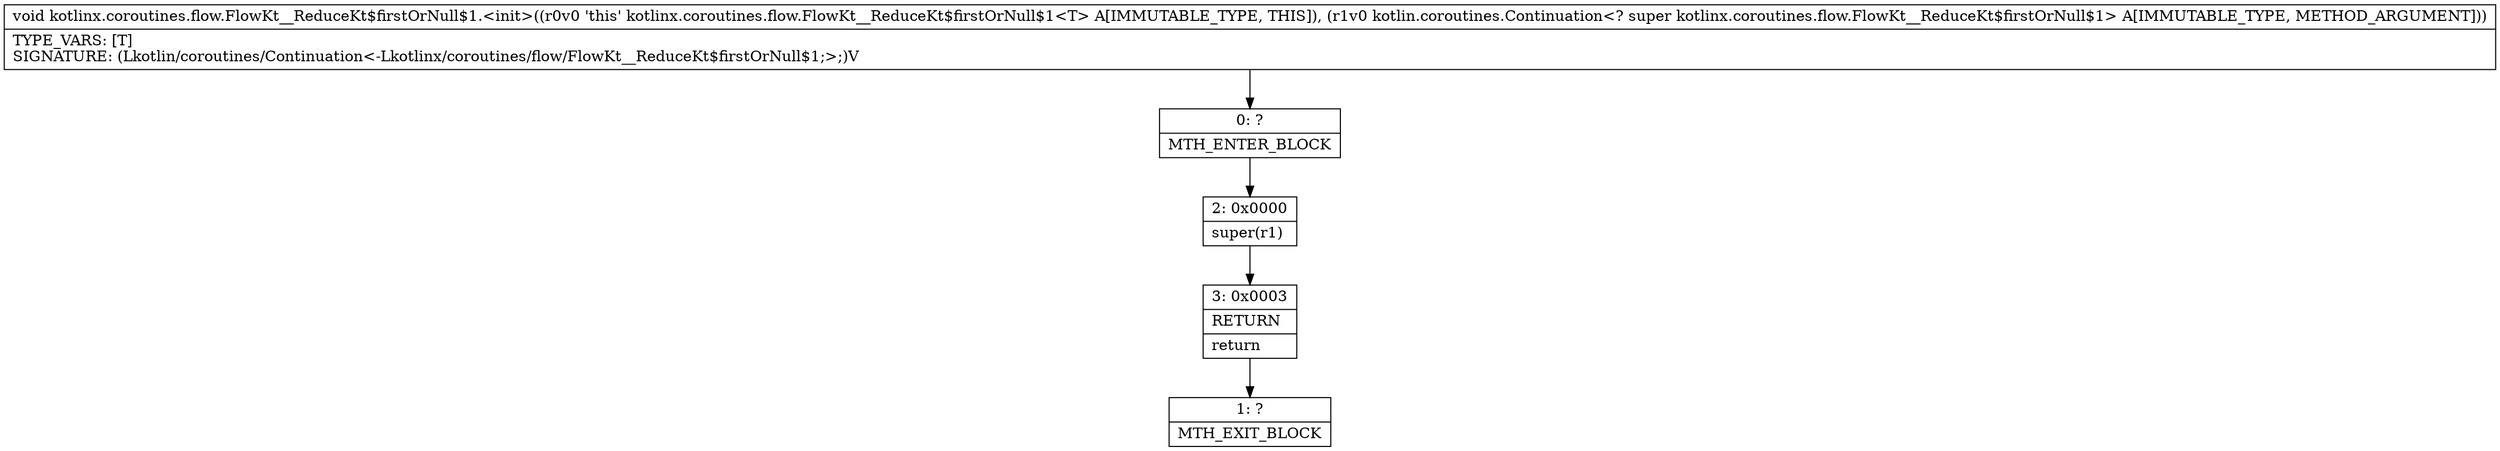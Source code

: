 digraph "CFG forkotlinx.coroutines.flow.FlowKt__ReduceKt$firstOrNull$1.\<init\>(Lkotlin\/coroutines\/Continuation;)V" {
Node_0 [shape=record,label="{0\:\ ?|MTH_ENTER_BLOCK\l}"];
Node_2 [shape=record,label="{2\:\ 0x0000|super(r1)\l}"];
Node_3 [shape=record,label="{3\:\ 0x0003|RETURN\l|return\l}"];
Node_1 [shape=record,label="{1\:\ ?|MTH_EXIT_BLOCK\l}"];
MethodNode[shape=record,label="{void kotlinx.coroutines.flow.FlowKt__ReduceKt$firstOrNull$1.\<init\>((r0v0 'this' kotlinx.coroutines.flow.FlowKt__ReduceKt$firstOrNull$1\<T\> A[IMMUTABLE_TYPE, THIS]), (r1v0 kotlin.coroutines.Continuation\<? super kotlinx.coroutines.flow.FlowKt__ReduceKt$firstOrNull$1\> A[IMMUTABLE_TYPE, METHOD_ARGUMENT]))  | TYPE_VARS: [T]\lSIGNATURE: (Lkotlin\/coroutines\/Continuation\<\-Lkotlinx\/coroutines\/flow\/FlowKt__ReduceKt$firstOrNull$1;\>;)V\l}"];
MethodNode -> Node_0;Node_0 -> Node_2;
Node_2 -> Node_3;
Node_3 -> Node_1;
}


